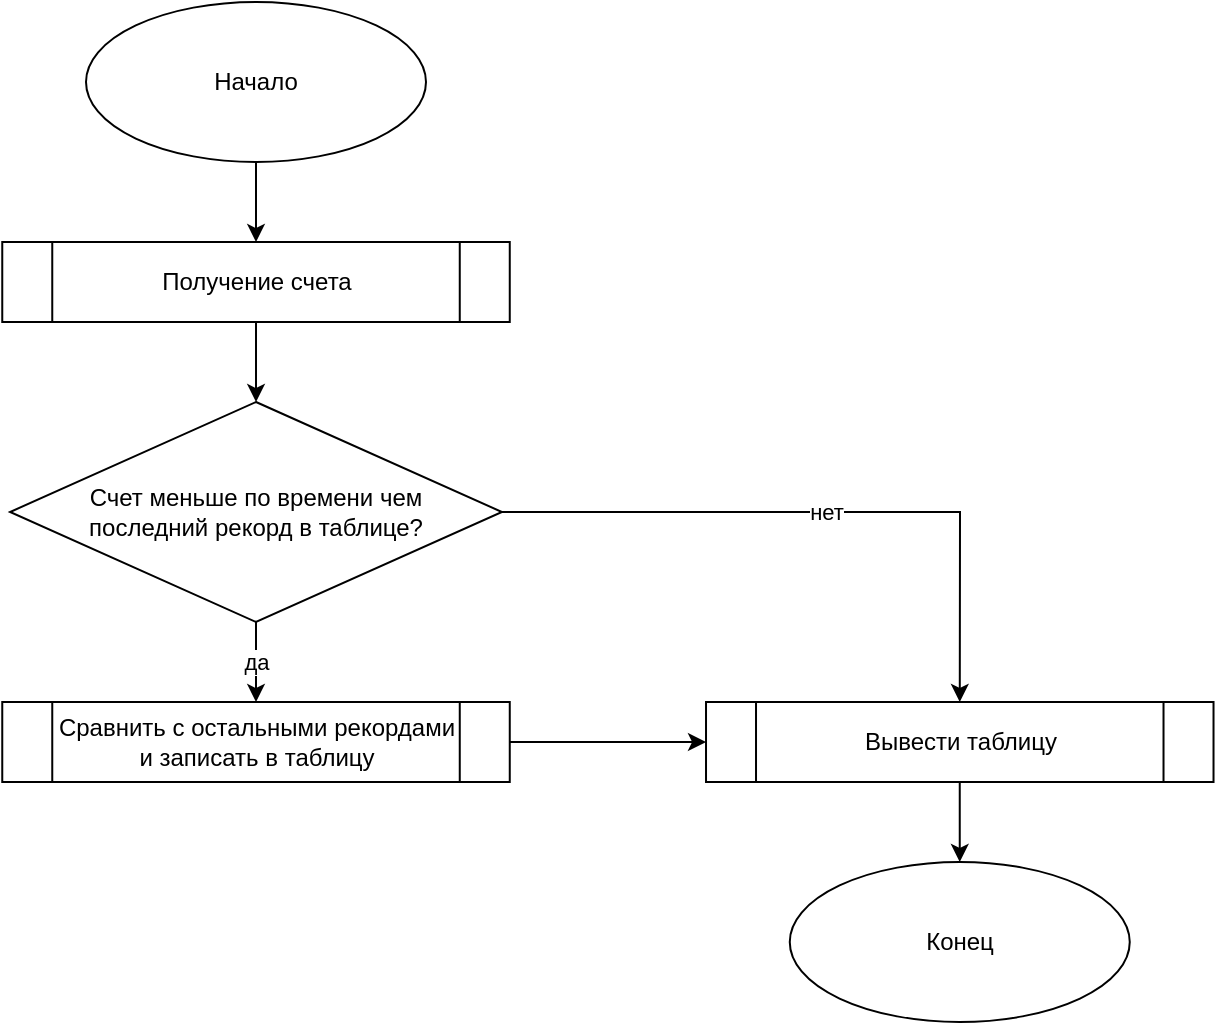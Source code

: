 <mxfile version="21.1.2" type="device">
  <diagram name="Страница 1" id="xXuhtH9OJHCZ35TXV_nL">
    <mxGraphModel dx="864" dy="516" grid="1" gridSize="10" guides="1" tooltips="1" connect="1" arrows="1" fold="1" page="1" pageScale="1" pageWidth="827" pageHeight="1169" math="0" shadow="0">
      <root>
        <mxCell id="0" />
        <mxCell id="1" parent="0" />
        <mxCell id="7ucaD9DnvfaT_rMe7VCV-1" value="Начало" style="ellipse;whiteSpace=wrap;html=1;" vertex="1" parent="1">
          <mxGeometry x="60.0" y="40" width="170" height="80" as="geometry" />
        </mxCell>
        <mxCell id="7ucaD9DnvfaT_rMe7VCV-2" value="Конец" style="ellipse;whiteSpace=wrap;html=1;" vertex="1" parent="1">
          <mxGeometry x="411.88" y="470" width="170" height="80" as="geometry" />
        </mxCell>
        <mxCell id="7ucaD9DnvfaT_rMe7VCV-4" value="Получение счета" style="shape=process;whiteSpace=wrap;html=1;backgroundOutline=1;" vertex="1" parent="1">
          <mxGeometry x="18.13" y="160" width="253.75" height="40" as="geometry" />
        </mxCell>
        <mxCell id="7ucaD9DnvfaT_rMe7VCV-5" value="Счет меньше по времени чем &lt;br&gt;последний рекорд в таблице?" style="rhombus;whiteSpace=wrap;html=1;" vertex="1" parent="1">
          <mxGeometry x="22.04" y="240" width="245.94" height="110" as="geometry" />
        </mxCell>
        <mxCell id="7ucaD9DnvfaT_rMe7VCV-6" value="нет" style="endArrow=classic;html=1;rounded=0;exitX=1;exitY=0.5;exitDx=0;exitDy=0;entryX=0.5;entryY=0;entryDx=0;entryDy=0;" edge="1" parent="1" source="7ucaD9DnvfaT_rMe7VCV-5" target="7ucaD9DnvfaT_rMe7VCV-7">
          <mxGeometry x="-0.0" width="50" height="50" relative="1" as="geometry">
            <mxPoint x="390" y="390" as="sourcePoint" />
            <mxPoint x="510" y="295" as="targetPoint" />
            <Array as="points">
              <mxPoint x="497" y="295" />
            </Array>
            <mxPoint as="offset" />
          </mxGeometry>
        </mxCell>
        <mxCell id="7ucaD9DnvfaT_rMe7VCV-7" value="Вывести таблицу" style="shape=process;whiteSpace=wrap;html=1;backgroundOutline=1;" vertex="1" parent="1">
          <mxGeometry x="370.01" y="390" width="253.75" height="40" as="geometry" />
        </mxCell>
        <mxCell id="7ucaD9DnvfaT_rMe7VCV-8" value="Сравнить с остальными рекордами и записать в таблицу" style="shape=process;whiteSpace=wrap;html=1;backgroundOutline=1;" vertex="1" parent="1">
          <mxGeometry x="18.13" y="390" width="253.75" height="40" as="geometry" />
        </mxCell>
        <mxCell id="7ucaD9DnvfaT_rMe7VCV-9" value="да" style="endArrow=classic;html=1;rounded=0;exitX=0.5;exitY=1;exitDx=0;exitDy=0;entryX=0.5;entryY=0;entryDx=0;entryDy=0;" edge="1" parent="1" source="7ucaD9DnvfaT_rMe7VCV-5" target="7ucaD9DnvfaT_rMe7VCV-8">
          <mxGeometry width="50" height="50" relative="1" as="geometry">
            <mxPoint x="390" y="370" as="sourcePoint" />
            <mxPoint x="440" y="320" as="targetPoint" />
          </mxGeometry>
        </mxCell>
        <mxCell id="7ucaD9DnvfaT_rMe7VCV-13" value="" style="endArrow=classic;html=1;rounded=0;exitX=1;exitY=0.5;exitDx=0;exitDy=0;entryX=0;entryY=0.5;entryDx=0;entryDy=0;" edge="1" parent="1" source="7ucaD9DnvfaT_rMe7VCV-8" target="7ucaD9DnvfaT_rMe7VCV-7">
          <mxGeometry width="50" height="50" relative="1" as="geometry">
            <mxPoint x="390" y="370" as="sourcePoint" />
            <mxPoint x="440" y="320" as="targetPoint" />
          </mxGeometry>
        </mxCell>
        <mxCell id="7ucaD9DnvfaT_rMe7VCV-14" value="" style="endArrow=classic;html=1;rounded=0;exitX=0.5;exitY=1;exitDx=0;exitDy=0;entryX=0.5;entryY=0;entryDx=0;entryDy=0;" edge="1" parent="1" source="7ucaD9DnvfaT_rMe7VCV-7" target="7ucaD9DnvfaT_rMe7VCV-2">
          <mxGeometry width="50" height="50" relative="1" as="geometry">
            <mxPoint x="390" y="470" as="sourcePoint" />
            <mxPoint x="440" y="420" as="targetPoint" />
          </mxGeometry>
        </mxCell>
        <mxCell id="7ucaD9DnvfaT_rMe7VCV-15" value="" style="endArrow=classic;html=1;rounded=0;exitX=0.5;exitY=1;exitDx=0;exitDy=0;entryX=0.5;entryY=0;entryDx=0;entryDy=0;" edge="1" parent="1" source="7ucaD9DnvfaT_rMe7VCV-1" target="7ucaD9DnvfaT_rMe7VCV-4">
          <mxGeometry width="50" height="50" relative="1" as="geometry">
            <mxPoint x="390" y="370" as="sourcePoint" />
            <mxPoint x="440" y="320" as="targetPoint" />
          </mxGeometry>
        </mxCell>
        <mxCell id="7ucaD9DnvfaT_rMe7VCV-16" value="" style="endArrow=classic;html=1;rounded=0;exitX=0.5;exitY=1;exitDx=0;exitDy=0;entryX=0.5;entryY=0;entryDx=0;entryDy=0;" edge="1" parent="1" source="7ucaD9DnvfaT_rMe7VCV-4" target="7ucaD9DnvfaT_rMe7VCV-5">
          <mxGeometry width="50" height="50" relative="1" as="geometry">
            <mxPoint x="390" y="370" as="sourcePoint" />
            <mxPoint x="440" y="320" as="targetPoint" />
          </mxGeometry>
        </mxCell>
      </root>
    </mxGraphModel>
  </diagram>
</mxfile>
